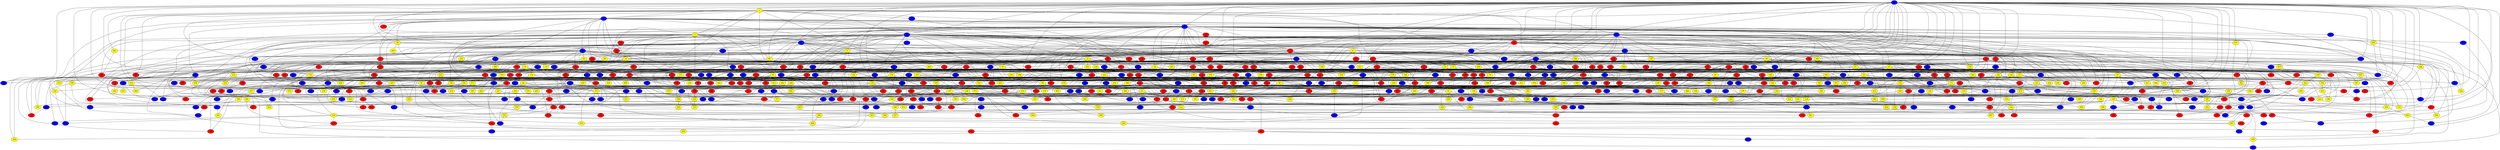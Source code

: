 graph {
0 [style = filled fillcolor = blue];
1 [style = filled fillcolor = yellow];
2 [style = filled fillcolor = blue];
3 [style = filled fillcolor = blue];
4 [style = filled fillcolor = yellow];
5 [style = filled fillcolor = blue];
6 [style = filled fillcolor = blue];
7 [style = filled fillcolor = red];
8 [style = filled fillcolor = blue];
9 [style = filled fillcolor = blue];
10 [style = filled fillcolor = red];
11 [style = filled fillcolor = yellow];
12 [style = filled fillcolor = red];
13 [style = filled fillcolor = red];
14 [style = filled fillcolor = yellow];
15 [style = filled fillcolor = red];
16 [style = filled fillcolor = yellow];
17 [style = filled fillcolor = blue];
18 [style = filled fillcolor = blue];
19 [style = filled fillcolor = blue];
20 [style = filled fillcolor = red];
21 [style = filled fillcolor = yellow];
22 [style = filled fillcolor = yellow];
23 [style = filled fillcolor = yellow];
24 [style = filled fillcolor = blue];
25 [style = filled fillcolor = blue];
26 [style = filled fillcolor = yellow];
27 [style = filled fillcolor = red];
28 [style = filled fillcolor = red];
29 [style = filled fillcolor = yellow];
30 [style = filled fillcolor = red];
31 [style = filled fillcolor = red];
32 [style = filled fillcolor = yellow];
33 [style = filled fillcolor = blue];
34 [style = filled fillcolor = red];
35 [style = filled fillcolor = red];
36 [style = filled fillcolor = blue];
37 [style = filled fillcolor = red];
38 [style = filled fillcolor = yellow];
39 [style = filled fillcolor = yellow];
40 [style = filled fillcolor = red];
41 [style = filled fillcolor = red];
42 [style = filled fillcolor = red];
43 [style = filled fillcolor = yellow];
44 [style = filled fillcolor = red];
45 [style = filled fillcolor = yellow];
46 [style = filled fillcolor = yellow];
47 [style = filled fillcolor = yellow];
48 [style = filled fillcolor = yellow];
49 [style = filled fillcolor = blue];
50 [style = filled fillcolor = red];
51 [style = filled fillcolor = red];
52 [style = filled fillcolor = red];
53 [style = filled fillcolor = yellow];
54 [style = filled fillcolor = red];
55 [style = filled fillcolor = red];
56 [style = filled fillcolor = blue];
57 [style = filled fillcolor = blue];
58 [style = filled fillcolor = yellow];
59 [style = filled fillcolor = red];
60 [style = filled fillcolor = yellow];
61 [style = filled fillcolor = yellow];
62 [style = filled fillcolor = red];
63 [style = filled fillcolor = red];
64 [style = filled fillcolor = blue];
65 [style = filled fillcolor = blue];
66 [style = filled fillcolor = yellow];
67 [style = filled fillcolor = yellow];
68 [style = filled fillcolor = blue];
69 [style = filled fillcolor = blue];
70 [style = filled fillcolor = red];
71 [style = filled fillcolor = yellow];
72 [style = filled fillcolor = red];
73 [style = filled fillcolor = blue];
74 [style = filled fillcolor = red];
75 [style = filled fillcolor = red];
76 [style = filled fillcolor = yellow];
77 [style = filled fillcolor = red];
78 [style = filled fillcolor = blue];
79 [style = filled fillcolor = yellow];
80 [style = filled fillcolor = blue];
81 [style = filled fillcolor = yellow];
82 [style = filled fillcolor = red];
83 [style = filled fillcolor = red];
84 [style = filled fillcolor = blue];
85 [style = filled fillcolor = yellow];
86 [style = filled fillcolor = yellow];
87 [style = filled fillcolor = blue];
88 [style = filled fillcolor = red];
89 [style = filled fillcolor = red];
90 [style = filled fillcolor = blue];
91 [style = filled fillcolor = yellow];
92 [style = filled fillcolor = red];
93 [style = filled fillcolor = blue];
94 [style = filled fillcolor = blue];
95 [style = filled fillcolor = yellow];
96 [style = filled fillcolor = red];
97 [style = filled fillcolor = blue];
98 [style = filled fillcolor = red];
99 [style = filled fillcolor = blue];
100 [style = filled fillcolor = red];
101 [style = filled fillcolor = blue];
102 [style = filled fillcolor = yellow];
103 [style = filled fillcolor = red];
104 [style = filled fillcolor = red];
105 [style = filled fillcolor = red];
106 [style = filled fillcolor = yellow];
107 [style = filled fillcolor = blue];
108 [style = filled fillcolor = red];
109 [style = filled fillcolor = red];
110 [style = filled fillcolor = yellow];
111 [style = filled fillcolor = red];
112 [style = filled fillcolor = yellow];
113 [style = filled fillcolor = red];
114 [style = filled fillcolor = blue];
115 [style = filled fillcolor = blue];
116 [style = filled fillcolor = yellow];
117 [style = filled fillcolor = yellow];
118 [style = filled fillcolor = blue];
119 [style = filled fillcolor = yellow];
120 [style = filled fillcolor = yellow];
121 [style = filled fillcolor = blue];
122 [style = filled fillcolor = red];
123 [style = filled fillcolor = red];
124 [style = filled fillcolor = yellow];
125 [style = filled fillcolor = red];
126 [style = filled fillcolor = red];
127 [style = filled fillcolor = yellow];
128 [style = filled fillcolor = yellow];
129 [style = filled fillcolor = blue];
130 [style = filled fillcolor = red];
131 [style = filled fillcolor = red];
132 [style = filled fillcolor = blue];
133 [style = filled fillcolor = blue];
134 [style = filled fillcolor = yellow];
135 [style = filled fillcolor = red];
136 [style = filled fillcolor = red];
137 [style = filled fillcolor = yellow];
138 [style = filled fillcolor = yellow];
139 [style = filled fillcolor = red];
140 [style = filled fillcolor = yellow];
141 [style = filled fillcolor = yellow];
142 [style = filled fillcolor = red];
143 [style = filled fillcolor = red];
144 [style = filled fillcolor = red];
145 [style = filled fillcolor = red];
146 [style = filled fillcolor = yellow];
147 [style = filled fillcolor = yellow];
148 [style = filled fillcolor = yellow];
149 [style = filled fillcolor = yellow];
150 [style = filled fillcolor = red];
151 [style = filled fillcolor = red];
152 [style = filled fillcolor = red];
153 [style = filled fillcolor = yellow];
154 [style = filled fillcolor = yellow];
155 [style = filled fillcolor = red];
156 [style = filled fillcolor = yellow];
157 [style = filled fillcolor = blue];
158 [style = filled fillcolor = blue];
159 [style = filled fillcolor = yellow];
160 [style = filled fillcolor = red];
161 [style = filled fillcolor = red];
162 [style = filled fillcolor = yellow];
163 [style = filled fillcolor = yellow];
164 [style = filled fillcolor = blue];
165 [style = filled fillcolor = yellow];
166 [style = filled fillcolor = yellow];
167 [style = filled fillcolor = blue];
168 [style = filled fillcolor = red];
169 [style = filled fillcolor = red];
170 [style = filled fillcolor = yellow];
171 [style = filled fillcolor = yellow];
172 [style = filled fillcolor = red];
173 [style = filled fillcolor = red];
174 [style = filled fillcolor = red];
175 [style = filled fillcolor = yellow];
176 [style = filled fillcolor = red];
177 [style = filled fillcolor = yellow];
178 [style = filled fillcolor = red];
179 [style = filled fillcolor = yellow];
180 [style = filled fillcolor = blue];
181 [style = filled fillcolor = yellow];
182 [style = filled fillcolor = blue];
183 [style = filled fillcolor = blue];
184 [style = filled fillcolor = blue];
185 [style = filled fillcolor = blue];
186 [style = filled fillcolor = yellow];
187 [style = filled fillcolor = blue];
188 [style = filled fillcolor = red];
189 [style = filled fillcolor = yellow];
190 [style = filled fillcolor = yellow];
191 [style = filled fillcolor = red];
192 [style = filled fillcolor = blue];
193 [style = filled fillcolor = red];
194 [style = filled fillcolor = blue];
195 [style = filled fillcolor = red];
196 [style = filled fillcolor = yellow];
197 [style = filled fillcolor = blue];
198 [style = filled fillcolor = yellow];
199 [style = filled fillcolor = red];
200 [style = filled fillcolor = red];
201 [style = filled fillcolor = red];
202 [style = filled fillcolor = red];
203 [style = filled fillcolor = yellow];
204 [style = filled fillcolor = red];
205 [style = filled fillcolor = yellow];
206 [style = filled fillcolor = yellow];
207 [style = filled fillcolor = red];
208 [style = filled fillcolor = yellow];
209 [style = filled fillcolor = yellow];
210 [style = filled fillcolor = red];
211 [style = filled fillcolor = red];
212 [style = filled fillcolor = blue];
213 [style = filled fillcolor = red];
214 [style = filled fillcolor = yellow];
215 [style = filled fillcolor = yellow];
216 [style = filled fillcolor = red];
217 [style = filled fillcolor = red];
218 [style = filled fillcolor = yellow];
219 [style = filled fillcolor = red];
220 [style = filled fillcolor = blue];
221 [style = filled fillcolor = yellow];
222 [style = filled fillcolor = red];
223 [style = filled fillcolor = red];
224 [style = filled fillcolor = blue];
225 [style = filled fillcolor = yellow];
226 [style = filled fillcolor = blue];
227 [style = filled fillcolor = red];
228 [style = filled fillcolor = blue];
229 [style = filled fillcolor = blue];
230 [style = filled fillcolor = yellow];
231 [style = filled fillcolor = yellow];
232 [style = filled fillcolor = yellow];
233 [style = filled fillcolor = yellow];
234 [style = filled fillcolor = yellow];
235 [style = filled fillcolor = red];
236 [style = filled fillcolor = blue];
237 [style = filled fillcolor = red];
238 [style = filled fillcolor = yellow];
239 [style = filled fillcolor = red];
240 [style = filled fillcolor = yellow];
241 [style = filled fillcolor = yellow];
242 [style = filled fillcolor = red];
243 [style = filled fillcolor = red];
244 [style = filled fillcolor = red];
245 [style = filled fillcolor = yellow];
246 [style = filled fillcolor = yellow];
247 [style = filled fillcolor = blue];
248 [style = filled fillcolor = red];
249 [style = filled fillcolor = red];
250 [style = filled fillcolor = yellow];
251 [style = filled fillcolor = red];
252 [style = filled fillcolor = yellow];
253 [style = filled fillcolor = red];
254 [style = filled fillcolor = yellow];
255 [style = filled fillcolor = yellow];
256 [style = filled fillcolor = red];
257 [style = filled fillcolor = yellow];
258 [style = filled fillcolor = red];
259 [style = filled fillcolor = red];
260 [style = filled fillcolor = yellow];
261 [style = filled fillcolor = red];
262 [style = filled fillcolor = red];
263 [style = filled fillcolor = blue];
264 [style = filled fillcolor = yellow];
265 [style = filled fillcolor = red];
266 [style = filled fillcolor = blue];
267 [style = filled fillcolor = red];
268 [style = filled fillcolor = yellow];
269 [style = filled fillcolor = blue];
270 [style = filled fillcolor = yellow];
271 [style = filled fillcolor = yellow];
272 [style = filled fillcolor = yellow];
273 [style = filled fillcolor = red];
274 [style = filled fillcolor = blue];
275 [style = filled fillcolor = blue];
276 [style = filled fillcolor = yellow];
277 [style = filled fillcolor = blue];
278 [style = filled fillcolor = yellow];
279 [style = filled fillcolor = blue];
280 [style = filled fillcolor = blue];
281 [style = filled fillcolor = blue];
282 [style = filled fillcolor = red];
283 [style = filled fillcolor = red];
284 [style = filled fillcolor = red];
285 [style = filled fillcolor = red];
286 [style = filled fillcolor = blue];
287 [style = filled fillcolor = yellow];
288 [style = filled fillcolor = blue];
289 [style = filled fillcolor = red];
290 [style = filled fillcolor = yellow];
291 [style = filled fillcolor = yellow];
292 [style = filled fillcolor = red];
293 [style = filled fillcolor = yellow];
294 [style = filled fillcolor = red];
295 [style = filled fillcolor = yellow];
296 [style = filled fillcolor = yellow];
297 [style = filled fillcolor = blue];
298 [style = filled fillcolor = blue];
299 [style = filled fillcolor = blue];
300 [style = filled fillcolor = yellow];
301 [style = filled fillcolor = blue];
302 [style = filled fillcolor = blue];
303 [style = filled fillcolor = red];
304 [style = filled fillcolor = yellow];
305 [style = filled fillcolor = yellow];
306 [style = filled fillcolor = yellow];
307 [style = filled fillcolor = red];
308 [style = filled fillcolor = red];
309 [style = filled fillcolor = yellow];
310 [style = filled fillcolor = yellow];
311 [style = filled fillcolor = red];
312 [style = filled fillcolor = yellow];
313 [style = filled fillcolor = red];
314 [style = filled fillcolor = yellow];
315 [style = filled fillcolor = blue];
316 [style = filled fillcolor = yellow];
317 [style = filled fillcolor = blue];
318 [style = filled fillcolor = blue];
319 [style = filled fillcolor = blue];
320 [style = filled fillcolor = blue];
321 [style = filled fillcolor = red];
322 [style = filled fillcolor = yellow];
323 [style = filled fillcolor = yellow];
324 [style = filled fillcolor = red];
325 [style = filled fillcolor = yellow];
326 [style = filled fillcolor = blue];
327 [style = filled fillcolor = red];
328 [style = filled fillcolor = red];
329 [style = filled fillcolor = red];
330 [style = filled fillcolor = blue];
331 [style = filled fillcolor = yellow];
332 [style = filled fillcolor = blue];
333 [style = filled fillcolor = red];
334 [style = filled fillcolor = blue];
335 [style = filled fillcolor = red];
336 [style = filled fillcolor = blue];
337 [style = filled fillcolor = red];
338 [style = filled fillcolor = blue];
339 [style = filled fillcolor = red];
340 [style = filled fillcolor = blue];
341 [style = filled fillcolor = yellow];
342 [style = filled fillcolor = red];
343 [style = filled fillcolor = blue];
344 [style = filled fillcolor = blue];
345 [style = filled fillcolor = yellow];
346 [style = filled fillcolor = yellow];
347 [style = filled fillcolor = blue];
348 [style = filled fillcolor = yellow];
349 [style = filled fillcolor = blue];
350 [style = filled fillcolor = yellow];
351 [style = filled fillcolor = yellow];
352 [style = filled fillcolor = yellow];
353 [style = filled fillcolor = blue];
354 [style = filled fillcolor = yellow];
355 [style = filled fillcolor = blue];
356 [style = filled fillcolor = red];
357 [style = filled fillcolor = red];
358 [style = filled fillcolor = red];
359 [style = filled fillcolor = red];
360 [style = filled fillcolor = yellow];
361 [style = filled fillcolor = yellow];
362 [style = filled fillcolor = yellow];
363 [style = filled fillcolor = red];
364 [style = filled fillcolor = yellow];
365 [style = filled fillcolor = yellow];
366 [style = filled fillcolor = blue];
367 [style = filled fillcolor = yellow];
368 [style = filled fillcolor = blue];
369 [style = filled fillcolor = yellow];
370 [style = filled fillcolor = blue];
371 [style = filled fillcolor = red];
372 [style = filled fillcolor = blue];
373 [style = filled fillcolor = blue];
374 [style = filled fillcolor = yellow];
375 [style = filled fillcolor = yellow];
376 [style = filled fillcolor = red];
377 [style = filled fillcolor = yellow];
378 [style = filled fillcolor = yellow];
379 [style = filled fillcolor = yellow];
380 [style = filled fillcolor = red];
381 [style = filled fillcolor = yellow];
382 [style = filled fillcolor = yellow];
383 [style = filled fillcolor = blue];
384 [style = filled fillcolor = red];
385 [style = filled fillcolor = yellow];
386 [style = filled fillcolor = blue];
387 [style = filled fillcolor = blue];
388 [style = filled fillcolor = blue];
389 [style = filled fillcolor = yellow];
390 [style = filled fillcolor = yellow];
391 [style = filled fillcolor = red];
392 [style = filled fillcolor = blue];
393 [style = filled fillcolor = red];
394 [style = filled fillcolor = red];
395 [style = filled fillcolor = blue];
396 [style = filled fillcolor = yellow];
397 [style = filled fillcolor = yellow];
398 [style = filled fillcolor = blue];
399 [style = filled fillcolor = yellow];
400 [style = filled fillcolor = red];
401 [style = filled fillcolor = yellow];
402 [style = filled fillcolor = yellow];
403 [style = filled fillcolor = yellow];
404 [style = filled fillcolor = yellow];
405 [style = filled fillcolor = blue];
406 [style = filled fillcolor = red];
407 [style = filled fillcolor = red];
408 [style = filled fillcolor = red];
409 [style = filled fillcolor = yellow];
410 [style = filled fillcolor = blue];
411 [style = filled fillcolor = yellow];
412 [style = filled fillcolor = red];
413 [style = filled fillcolor = red];
414 [style = filled fillcolor = yellow];
415 [style = filled fillcolor = blue];
416 [style = filled fillcolor = red];
417 [style = filled fillcolor = red];
418 [style = filled fillcolor = yellow];
419 [style = filled fillcolor = blue];
420 [style = filled fillcolor = red];
421 [style = filled fillcolor = blue];
422 [style = filled fillcolor = yellow];
423 [style = filled fillcolor = yellow];
424 [style = filled fillcolor = blue];
425 [style = filled fillcolor = red];
426 [style = filled fillcolor = blue];
427 [style = filled fillcolor = yellow];
428 [style = filled fillcolor = yellow];
429 [style = filled fillcolor = blue];
430 [style = filled fillcolor = yellow];
431 [style = filled fillcolor = yellow];
432 [style = filled fillcolor = yellow];
433 [style = filled fillcolor = red];
434 [style = filled fillcolor = yellow];
435 [style = filled fillcolor = blue];
436 [style = filled fillcolor = red];
437 [style = filled fillcolor = blue];
438 [style = filled fillcolor = blue];
439 [style = filled fillcolor = blue];
440 [style = filled fillcolor = blue];
441 [style = filled fillcolor = red];
442 [style = filled fillcolor = yellow];
443 [style = filled fillcolor = red];
444 [style = filled fillcolor = blue];
445 [style = filled fillcolor = red];
446 [style = filled fillcolor = blue];
447 [style = filled fillcolor = yellow];
448 [style = filled fillcolor = red];
449 [style = filled fillcolor = red];
450 [style = filled fillcolor = blue];
451 [style = filled fillcolor = yellow];
452 [style = filled fillcolor = red];
453 [style = filled fillcolor = red];
454 [style = filled fillcolor = blue];
455 [style = filled fillcolor = red];
456 [style = filled fillcolor = blue];
457 [style = filled fillcolor = blue];
458 [style = filled fillcolor = red];
459 [style = filled fillcolor = yellow];
460 [style = filled fillcolor = blue];
461 [style = filled fillcolor = yellow];
462 [style = filled fillcolor = yellow];
463 [style = filled fillcolor = blue];
464 [style = filled fillcolor = yellow];
465 [style = filled fillcolor = red];
466 [style = filled fillcolor = yellow];
467 [style = filled fillcolor = yellow];
468 [style = filled fillcolor = blue];
469 [style = filled fillcolor = red];
470 [style = filled fillcolor = blue];
471 [style = filled fillcolor = blue];
472 [style = filled fillcolor = yellow];
473 [style = filled fillcolor = blue];
474 [style = filled fillcolor = blue];
475 [style = filled fillcolor = red];
476 [style = filled fillcolor = blue];
477 [style = filled fillcolor = blue];
478 [style = filled fillcolor = yellow];
479 [style = filled fillcolor = red];
480 [style = filled fillcolor = blue];
481 [style = filled fillcolor = yellow];
482 [style = filled fillcolor = yellow];
483 [style = filled fillcolor = red];
484 [style = filled fillcolor = blue];
485 [style = filled fillcolor = red];
486 [style = filled fillcolor = yellow];
487 [style = filled fillcolor = red];
488 [style = filled fillcolor = red];
489 [style = filled fillcolor = yellow];
490 [style = filled fillcolor = blue];
491 [style = filled fillcolor = yellow];
492 [style = filled fillcolor = red];
493 [style = filled fillcolor = blue];
494 [style = filled fillcolor = yellow];
495 [style = filled fillcolor = yellow];
496 [style = filled fillcolor = blue];
497 [style = filled fillcolor = red];
498 [style = filled fillcolor = yellow];
499 [style = filled fillcolor = blue];
500 [style = filled fillcolor = red];
501 [style = filled fillcolor = yellow];
502 [style = filled fillcolor = yellow];
503 [style = filled fillcolor = yellow];
504 [style = filled fillcolor = red];
505 [style = filled fillcolor = yellow];
506 [style = filled fillcolor = blue];
507 [style = filled fillcolor = blue];
508 [style = filled fillcolor = yellow];
509 [style = filled fillcolor = yellow];
510 [style = filled fillcolor = red];
511 [style = filled fillcolor = yellow];
512 [style = filled fillcolor = blue];
513 [style = filled fillcolor = blue];
514 [style = filled fillcolor = red];
515 [style = filled fillcolor = blue];
516 [style = filled fillcolor = red];
517 [style = filled fillcolor = yellow];
518 [style = filled fillcolor = red];
519 [style = filled fillcolor = red];
520 [style = filled fillcolor = yellow];
521 [style = filled fillcolor = yellow];
522 [style = filled fillcolor = red];
523 [style = filled fillcolor = red];
524 [style = filled fillcolor = red];
525 [style = filled fillcolor = red];
526 [style = filled fillcolor = yellow];
527 [style = filled fillcolor = yellow];
528 [style = filled fillcolor = blue];
529 [style = filled fillcolor = blue];
530 [style = filled fillcolor = yellow];
531 [style = filled fillcolor = yellow];
532 [style = filled fillcolor = yellow];
533 [style = filled fillcolor = blue];
534 [style = filled fillcolor = red];
535 [style = filled fillcolor = red];
536 [style = filled fillcolor = blue];
537 [style = filled fillcolor = yellow];
538 [style = filled fillcolor = red];
539 [style = filled fillcolor = red];
540 [style = filled fillcolor = red];
541 [style = filled fillcolor = blue];
542 [style = filled fillcolor = yellow];
543 [style = filled fillcolor = red];
544 [style = filled fillcolor = red];
545 [style = filled fillcolor = blue];
546 [style = filled fillcolor = red];
547 [style = filled fillcolor = red];
548 [style = filled fillcolor = blue];
549 [style = filled fillcolor = red];
550 [style = filled fillcolor = yellow];
551 [style = filled fillcolor = blue];
552 [style = filled fillcolor = blue];
553 [style = filled fillcolor = red];
554 [style = filled fillcolor = yellow];
555 [style = filled fillcolor = blue];
556 [style = filled fillcolor = red];
557 [style = filled fillcolor = yellow];
558 [style = filled fillcolor = blue];
559 [style = filled fillcolor = red];
560 [style = filled fillcolor = blue];
561 [style = filled fillcolor = blue];
562 [style = filled fillcolor = blue];
563 [style = filled fillcolor = yellow];
564 [style = filled fillcolor = red];
565 [style = filled fillcolor = red];
566 [style = filled fillcolor = blue];
567 [style = filled fillcolor = red];
568 [style = filled fillcolor = red];
569 [style = filled fillcolor = blue];
570 [style = filled fillcolor = yellow];
571 [style = filled fillcolor = red];
572 [style = filled fillcolor = blue];
573 [style = filled fillcolor = red];
574 [style = filled fillcolor = yellow];
575 [style = filled fillcolor = blue];
576 [style = filled fillcolor = blue];
577 [style = filled fillcolor = blue];
578 [style = filled fillcolor = red];
579 [style = filled fillcolor = blue];
580 [style = filled fillcolor = red];
581 [style = filled fillcolor = yellow];
582 [style = filled fillcolor = blue];
583 [style = filled fillcolor = red];
584 [style = filled fillcolor = yellow];
585 [style = filled fillcolor = red];
586 [style = filled fillcolor = red];
587 [style = filled fillcolor = yellow];
588 [style = filled fillcolor = yellow];
589 [style = filled fillcolor = yellow];
590 [style = filled fillcolor = blue];
591 [style = filled fillcolor = red];
592 [style = filled fillcolor = yellow];
593 [style = filled fillcolor = red];
594 [style = filled fillcolor = blue];
595 [style = filled fillcolor = yellow];
596 [style = filled fillcolor = red];
597 [style = filled fillcolor = red];
598 [style = filled fillcolor = blue];
599 [style = filled fillcolor = red];
600 [style = filled fillcolor = yellow];
601 [style = filled fillcolor = yellow];
602 [style = filled fillcolor = red];
603 [style = filled fillcolor = yellow];
604 [style = filled fillcolor = red];
605 [style = filled fillcolor = red];
606 [style = filled fillcolor = yellow];
607 [style = filled fillcolor = red];
608 [style = filled fillcolor = blue];
609 [style = filled fillcolor = blue];
610 [style = filled fillcolor = yellow];
611 [style = filled fillcolor = blue];
612 [style = filled fillcolor = yellow];
613 [style = filled fillcolor = red];
614 [style = filled fillcolor = yellow];
615 [style = filled fillcolor = yellow];
616 [style = filled fillcolor = yellow];
617 [style = filled fillcolor = red];
618 [style = filled fillcolor = yellow];
619 [style = filled fillcolor = yellow];
620 [style = filled fillcolor = red];
621 [style = filled fillcolor = blue];
622 [style = filled fillcolor = yellow];
623 [style = filled fillcolor = blue];
624 [style = filled fillcolor = yellow];
625 [style = filled fillcolor = red];
626 [style = filled fillcolor = yellow];
627 [style = filled fillcolor = red];
628 [style = filled fillcolor = blue];
629 [style = filled fillcolor = blue];
630 [style = filled fillcolor = yellow];
631 [style = filled fillcolor = yellow];
632 [style = filled fillcolor = yellow];
633 [style = filled fillcolor = red];
634 [style = filled fillcolor = blue];
635 [style = filled fillcolor = blue];
636 [style = filled fillcolor = yellow];
637 [style = filled fillcolor = blue];
638 [style = filled fillcolor = blue];
639 [style = filled fillcolor = blue];
640 [style = filled fillcolor = blue];
641 [style = filled fillcolor = blue];
642 [style = filled fillcolor = blue];
643 [style = filled fillcolor = red];
644 [style = filled fillcolor = red];
645 [style = filled fillcolor = blue];
646 [style = filled fillcolor = red];
647 [style = filled fillcolor = red];
648 [style = filled fillcolor = red];
649 [style = filled fillcolor = red];
650 [style = filled fillcolor = blue];
651 [style = filled fillcolor = red];
652 [style = filled fillcolor = red];
653 [style = filled fillcolor = blue];
654 [style = filled fillcolor = yellow];
655 [style = filled fillcolor = yellow];
656 [style = filled fillcolor = red];
657 [style = filled fillcolor = red];
658 [style = filled fillcolor = blue];
659 [style = filled fillcolor = yellow];
660 [style = filled fillcolor = red];
661 [style = filled fillcolor = red];
662 [style = filled fillcolor = yellow];
663 [style = filled fillcolor = yellow];
664 [style = filled fillcolor = yellow];
665 [style = filled fillcolor = blue];
666 [style = filled fillcolor = yellow];
667 [style = filled fillcolor = yellow];
668 [style = filled fillcolor = blue];
669 [style = filled fillcolor = red];
670 [style = filled fillcolor = yellow];
671 [style = filled fillcolor = blue];
672 [style = filled fillcolor = yellow];
673 [style = filled fillcolor = yellow];
674 [style = filled fillcolor = blue];
675 [style = filled fillcolor = yellow];
676 [style = filled fillcolor = blue];
677 [style = filled fillcolor = blue];
678 [style = filled fillcolor = blue];
679 [style = filled fillcolor = yellow];
680 [style = filled fillcolor = red];
681 [style = filled fillcolor = red];
682 [style = filled fillcolor = red];
683 [style = filled fillcolor = red];
684 [style = filled fillcolor = red];
685 [style = filled fillcolor = yellow];
686 [style = filled fillcolor = yellow];
687 [style = filled fillcolor = blue];
688 [style = filled fillcolor = blue];
689 [style = filled fillcolor = blue];
690 [style = filled fillcolor = red];
691 [style = filled fillcolor = red];
692 [style = filled fillcolor = yellow];
693 [style = filled fillcolor = blue];
694 [style = filled fillcolor = yellow];
695 [style = filled fillcolor = blue];
696 [style = filled fillcolor = yellow];
697 [style = filled fillcolor = red];
698 [style = filled fillcolor = red];
699 [style = filled fillcolor = yellow];
700 [style = filled fillcolor = yellow];
701 [style = filled fillcolor = red];
702 [style = filled fillcolor = yellow];
703 [style = filled fillcolor = yellow];
0 -- 5;
0 -- 7;
0 -- 8;
0 -- 10;
0 -- 13;
0 -- 15;
0 -- 17;
0 -- 19;
0 -- 23;
0 -- 25;
0 -- 28;
0 -- 38;
0 -- 44;
0 -- 45;
0 -- 56;
0 -- 64;
0 -- 74;
0 -- 82;
0 -- 85;
0 -- 90;
0 -- 101;
0 -- 119;
0 -- 135;
0 -- 138;
0 -- 140;
0 -- 150;
0 -- 151;
0 -- 156;
0 -- 165;
0 -- 182;
0 -- 195;
0 -- 201;
0 -- 209;
0 -- 211;
0 -- 4;
0 -- 3;
0 -- 2;
0 -- 1;
0 -- 217;
0 -- 252;
0 -- 287;
0 -- 306;
0 -- 322;
0 -- 331;
0 -- 401;
0 -- 429;
0 -- 464;
0 -- 468;
0 -- 498;
0 -- 507;
0 -- 518;
0 -- 523;
0 -- 545;
0 -- 576;
0 -- 585;
0 -- 615;
0 -- 647;
0 -- 655;
0 -- 664;
1 -- 2;
1 -- 3;
1 -- 4;
1 -- 5;
1 -- 8;
1 -- 9;
1 -- 15;
1 -- 17;
1 -- 48;
1 -- 126;
1 -- 157;
1 -- 197;
1 -- 227;
1 -- 274;
1 -- 330;
1 -- 362;
1 -- 482;
1 -- 512;
1 -- 569;
1 -- 619;
2 -- 3;
2 -- 7;
2 -- 9;
2 -- 22;
2 -- 27;
2 -- 30;
2 -- 36;
2 -- 48;
2 -- 55;
2 -- 90;
2 -- 92;
2 -- 101;
2 -- 104;
2 -- 182;
2 -- 188;
2 -- 200;
2 -- 233;
2 -- 242;
2 -- 263;
2 -- 372;
2 -- 373;
2 -- 472;
2 -- 551;
2 -- 648;
3 -- 4;
3 -- 5;
3 -- 6;
3 -- 7;
3 -- 8;
3 -- 11;
3 -- 12;
3 -- 23;
3 -- 24;
3 -- 26;
3 -- 39;
3 -- 40;
3 -- 50;
3 -- 52;
3 -- 65;
3 -- 69;
3 -- 70;
3 -- 74;
3 -- 77;
3 -- 102;
3 -- 127;
3 -- 149;
3 -- 163;
3 -- 168;
3 -- 175;
3 -- 210;
3 -- 216;
3 -- 246;
3 -- 265;
3 -- 275;
3 -- 355;
3 -- 408;
3 -- 414;
3 -- 437;
3 -- 438;
3 -- 458;
3 -- 480;
3 -- 521;
3 -- 537;
3 -- 540;
3 -- 564;
3 -- 654;
3 -- 663;
3 -- 675;
3 -- 681;
4 -- 6;
4 -- 13;
4 -- 30;
4 -- 31;
4 -- 38;
4 -- 42;
4 -- 46;
4 -- 54;
4 -- 81;
4 -- 85;
4 -- 104;
4 -- 165;
4 -- 185;
4 -- 207;
4 -- 251;
4 -- 313;
4 -- 331;
4 -- 431;
4 -- 487;
4 -- 629;
4 -- 656;
4 -- 700;
5 -- 6;
5 -- 9;
5 -- 10;
5 -- 11;
5 -- 12;
5 -- 14;
5 -- 16;
5 -- 21;
5 -- 32;
5 -- 34;
5 -- 35;
5 -- 37;
5 -- 49;
5 -- 52;
5 -- 65;
5 -- 72;
5 -- 83;
5 -- 85;
5 -- 91;
5 -- 93;
5 -- 107;
5 -- 109;
5 -- 119;
5 -- 123;
5 -- 133;
5 -- 140;
5 -- 232;
5 -- 242;
5 -- 244;
5 -- 254;
5 -- 309;
5 -- 311;
5 -- 338;
5 -- 354;
5 -- 392;
5 -- 395;
5 -- 477;
5 -- 499;
5 -- 519;
5 -- 546;
6 -- 11;
6 -- 20;
6 -- 36;
6 -- 62;
6 -- 73;
6 -- 76;
6 -- 128;
6 -- 130;
6 -- 187;
6 -- 208;
6 -- 239;
6 -- 270;
6 -- 302;
6 -- 334;
6 -- 339;
6 -- 362;
6 -- 404;
6 -- 511;
6 -- 662;
7 -- 12;
7 -- 17;
7 -- 22;
7 -- 27;
7 -- 29;
7 -- 60;
7 -- 139;
7 -- 182;
7 -- 200;
7 -- 201;
7 -- 203;
7 -- 209;
7 -- 222;
7 -- 260;
7 -- 276;
7 -- 318;
7 -- 343;
7 -- 368;
7 -- 395;
7 -- 396;
7 -- 508;
7 -- 530;
7 -- 536;
7 -- 564;
7 -- 579;
7 -- 603;
8 -- 10;
8 -- 13;
8 -- 18;
8 -- 19;
8 -- 25;
8 -- 41;
8 -- 42;
8 -- 44;
8 -- 48;
8 -- 50;
8 -- 62;
8 -- 75;
8 -- 87;
8 -- 146;
8 -- 149;
8 -- 155;
8 -- 194;
8 -- 287;
8 -- 296;
8 -- 328;
8 -- 342;
8 -- 356;
8 -- 419;
8 -- 423;
8 -- 430;
8 -- 452;
8 -- 520;
8 -- 535;
8 -- 639;
8 -- 652;
8 -- 674;
9 -- 14;
9 -- 20;
9 -- 30;
9 -- 33;
9 -- 39;
9 -- 60;
9 -- 78;
9 -- 79;
9 -- 84;
9 -- 86;
9 -- 103;
9 -- 108;
9 -- 115;
9 -- 128;
9 -- 154;
9 -- 158;
9 -- 198;
9 -- 255;
9 -- 295;
9 -- 408;
9 -- 437;
9 -- 491;
9 -- 553;
9 -- 569;
10 -- 27;
10 -- 88;
10 -- 164;
10 -- 279;
10 -- 397;
10 -- 429;
10 -- 514;
10 -- 661;
10 -- 682;
11 -- 14;
11 -- 24;
11 -- 26;
11 -- 41;
11 -- 145;
11 -- 157;
11 -- 184;
11 -- 404;
11 -- 543;
11 -- 557;
12 -- 20;
12 -- 31;
12 -- 49;
12 -- 57;
12 -- 80;
12 -- 88;
12 -- 100;
12 -- 129;
12 -- 155;
12 -- 158;
12 -- 183;
12 -- 203;
12 -- 221;
12 -- 276;
12 -- 314;
12 -- 374;
12 -- 390;
12 -- 405;
12 -- 434;
12 -- 506;
12 -- 560;
12 -- 598;
12 -- 615;
12 -- 644;
12 -- 689;
12 -- 703;
13 -- 21;
13 -- 33;
13 -- 45;
13 -- 56;
13 -- 76;
13 -- 100;
13 -- 123;
13 -- 146;
13 -- 193;
13 -- 209;
13 -- 293;
13 -- 312;
13 -- 316;
13 -- 336;
13 -- 475;
13 -- 476;
13 -- 530;
13 -- 565;
13 -- 580;
13 -- 608;
13 -- 609;
14 -- 16;
14 -- 23;
14 -- 26;
14 -- 34;
14 -- 39;
14 -- 135;
14 -- 139;
14 -- 327;
14 -- 364;
14 -- 496;
14 -- 664;
15 -- 59;
15 -- 77;
15 -- 321;
15 -- 352;
15 -- 366;
15 -- 408;
15 -- 649;
16 -- 100;
16 -- 124;
16 -- 253;
16 -- 369;
16 -- 538;
16 -- 607;
16 -- 620;
17 -- 18;
17 -- 28;
17 -- 34;
17 -- 75;
17 -- 136;
17 -- 194;
17 -- 246;
17 -- 248;
17 -- 261;
17 -- 366;
17 -- 368;
17 -- 393;
17 -- 420;
17 -- 613;
17 -- 627;
18 -- 213;
18 -- 345;
18 -- 514;
19 -- 35;
19 -- 42;
19 -- 73;
19 -- 78;
19 -- 221;
19 -- 339;
19 -- 509;
19 -- 536;
20 -- 55;
20 -- 96;
20 -- 244;
20 -- 325;
20 -- 387;
21 -- 22;
21 -- 58;
21 -- 64;
21 -- 66;
21 -- 137;
21 -- 196;
21 -- 266;
21 -- 283;
21 -- 296;
21 -- 308;
21 -- 402;
21 -- 485;
21 -- 643;
22 -- 37;
22 -- 83;
22 -- 122;
22 -- 129;
22 -- 148;
22 -- 198;
22 -- 230;
22 -- 290;
22 -- 407;
22 -- 422;
22 -- 444;
22 -- 503;
22 -- 591;
22 -- 631;
22 -- 662;
23 -- 47;
23 -- 72;
23 -- 121;
23 -- 131;
23 -- 225;
23 -- 345;
23 -- 421;
23 -- 434;
23 -- 502;
23 -- 547;
23 -- 584;
23 -- 648;
23 -- 653;
24 -- 31;
24 -- 33;
24 -- 35;
24 -- 56;
24 -- 64;
24 -- 68;
24 -- 71;
24 -- 79;
24 -- 89;
24 -- 92;
24 -- 102;
24 -- 108;
24 -- 109;
24 -- 127;
24 -- 166;
24 -- 193;
24 -- 201;
24 -- 202;
24 -- 216;
24 -- 219;
24 -- 223;
24 -- 262;
24 -- 336;
24 -- 350;
24 -- 351;
24 -- 488;
24 -- 600;
24 -- 641;
25 -- 29;
25 -- 37;
25 -- 61;
25 -- 63;
25 -- 86;
25 -- 105;
25 -- 113;
25 -- 163;
25 -- 233;
25 -- 274;
25 -- 350;
25 -- 359;
25 -- 394;
25 -- 455;
25 -- 495;
25 -- 512;
25 -- 562;
25 -- 597;
26 -- 41;
26 -- 95;
26 -- 103;
26 -- 166;
26 -- 554;
27 -- 46;
27 -- 68;
27 -- 120;
27 -- 170;
27 -- 177;
27 -- 566;
27 -- 618;
28 -- 47;
28 -- 51;
28 -- 106;
28 -- 117;
28 -- 118;
28 -- 171;
28 -- 172;
28 -- 247;
28 -- 261;
28 -- 391;
28 -- 449;
28 -- 502;
29 -- 32;
29 -- 43;
29 -- 94;
29 -- 98;
29 -- 99;
29 -- 156;
29 -- 161;
29 -- 297;
29 -- 454;
29 -- 548;
30 -- 235;
30 -- 284;
30 -- 549;
31 -- 175;
31 -- 224;
31 -- 226;
31 -- 678;
32 -- 65;
32 -- 238;
32 -- 302;
32 -- 311;
32 -- 373;
32 -- 461;
32 -- 498;
32 -- 525;
33 -- 46;
33 -- 256;
33 -- 587;
33 -- 621;
34 -- 121;
34 -- 217;
34 -- 568;
35 -- 293;
35 -- 375;
36 -- 80;
36 -- 88;
36 -- 179;
36 -- 214;
36 -- 236;
36 -- 309;
36 -- 384;
36 -- 393;
36 -- 412;
36 -- 538;
37 -- 38;
37 -- 40;
37 -- 83;
37 -- 116;
37 -- 207;
37 -- 378;
37 -- 488;
38 -- 51;
38 -- 58;
38 -- 59;
38 -- 61;
38 -- 63;
38 -- 66;
38 -- 101;
38 -- 120;
38 -- 155;
38 -- 162;
38 -- 206;
38 -- 212;
38 -- 230;
38 -- 371;
38 -- 381;
38 -- 472;
38 -- 486;
40 -- 97;
40 -- 99;
40 -- 123;
40 -- 172;
40 -- 204;
40 -- 346;
40 -- 482;
40 -- 489;
41 -- 81;
41 -- 114;
41 -- 146;
41 -- 218;
41 -- 250;
41 -- 377;
41 -- 409;
41 -- 427;
41 -- 506;
41 -- 514;
41 -- 518;
41 -- 549;
41 -- 607;
41 -- 614;
41 -- 659;
41 -- 696;
42 -- 50;
42 -- 54;
42 -- 161;
42 -- 195;
42 -- 245;
42 -- 258;
42 -- 467;
42 -- 505;
43 -- 45;
43 -- 68;
43 -- 69;
43 -- 78;
43 -- 91;
43 -- 143;
43 -- 285;
43 -- 346;
43 -- 356;
44 -- 63;
44 -- 75;
44 -- 122;
44 -- 171;
44 -- 189;
44 -- 228;
44 -- 432;
44 -- 457;
44 -- 458;
44 -- 460;
44 -- 507;
45 -- 58;
45 -- 152;
45 -- 199;
45 -- 259;
45 -- 537;
45 -- 683;
46 -- 147;
46 -- 413;
46 -- 566;
47 -- 134;
47 -- 153;
47 -- 279;
47 -- 338;
47 -- 397;
47 -- 431;
47 -- 438;
47 -- 459;
47 -- 531;
47 -- 588;
47 -- 611;
48 -- 69;
48 -- 116;
48 -- 205;
48 -- 257;
48 -- 555;
48 -- 608;
49 -- 232;
49 -- 280;
49 -- 321;
49 -- 440;
49 -- 443;
49 -- 490;
49 -- 625;
49 -- 671;
50 -- 97;
50 -- 176;
50 -- 599;
51 -- 53;
51 -- 61;
51 -- 97;
51 -- 137;
51 -- 138;
51 -- 169;
51 -- 173;
51 -- 194;
51 -- 196;
51 -- 304;
51 -- 332;
51 -- 353;
51 -- 375;
51 -- 466;
51 -- 510;
51 -- 516;
51 -- 524;
51 -- 545;
51 -- 619;
51 -- 686;
52 -- 93;
52 -- 231;
52 -- 317;
52 -- 326;
52 -- 634;
53 -- 119;
53 -- 199;
53 -- 268;
53 -- 410;
53 -- 691;
53 -- 694;
54 -- 144;
54 -- 249;
54 -- 269;
54 -- 300;
54 -- 355;
54 -- 406;
54 -- 423;
54 -- 444;
54 -- 538;
54 -- 573;
54 -- 617;
55 -- 174;
55 -- 264;
55 -- 305;
55 -- 344;
55 -- 642;
56 -- 106;
56 -- 316;
56 -- 366;
57 -- 168;
57 -- 235;
57 -- 391;
57 -- 487;
57 -- 609;
57 -- 699;
58 -- 112;
58 -- 173;
58 -- 256;
58 -- 282;
58 -- 320;
58 -- 327;
58 -- 335;
58 -- 508;
58 -- 567;
60 -- 70;
60 -- 76;
60 -- 266;
60 -- 607;
61 -- 62;
61 -- 67;
61 -- 243;
61 -- 267;
61 -- 273;
61 -- 341;
61 -- 374;
61 -- 416;
61 -- 493;
61 -- 566;
62 -- 112;
62 -- 226;
62 -- 286;
62 -- 369;
62 -- 376;
62 -- 478;
62 -- 509;
62 -- 656;
63 -- 243;
63 -- 451;
63 -- 617;
63 -- 644;
64 -- 103;
64 -- 270;
64 -- 336;
64 -- 396;
64 -- 451;
64 -- 605;
65 -- 122;
65 -- 273;
65 -- 292;
65 -- 371;
65 -- 530;
66 -- 177;
66 -- 271;
66 -- 332;
67 -- 131;
67 -- 153;
67 -- 679;
68 -- 73;
68 -- 254;
68 -- 448;
68 -- 495;
68 -- 519;
68 -- 574;
68 -- 673;
69 -- 132;
69 -- 237;
69 -- 363;
69 -- 416;
70 -- 98;
70 -- 258;
70 -- 289;
70 -- 505;
70 -- 551;
70 -- 593;
71 -- 79;
71 -- 110;
71 -- 142;
71 -- 150;
71 -- 277;
71 -- 294;
71 -- 407;
72 -- 87;
72 -- 174;
72 -- 268;
72 -- 417;
73 -- 598;
74 -- 89;
74 -- 102;
74 -- 288;
74 -- 310;
74 -- 490;
74 -- 666;
74 -- 678;
75 -- 95;
75 -- 126;
75 -- 164;
75 -- 184;
75 -- 231;
75 -- 338;
75 -- 467;
75 -- 571;
76 -- 198;
76 -- 241;
76 -- 259;
76 -- 409;
76 -- 676;
77 -- 145;
77 -- 321;
77 -- 457;
77 -- 462;
77 -- 473;
78 -- 126;
78 -- 257;
78 -- 283;
78 -- 361;
79 -- 82;
79 -- 341;
79 -- 453;
80 -- 90;
80 -- 183;
80 -- 412;
80 -- 429;
80 -- 459;
80 -- 592;
81 -- 344;
81 -- 375;
81 -- 473;
81 -- 587;
82 -- 110;
82 -- 318;
82 -- 325;
82 -- 340;
82 -- 365;
82 -- 463;
83 -- 132;
83 -- 323;
83 -- 621;
84 -- 110;
84 -- 208;
84 -- 231;
85 -- 92;
85 -- 181;
85 -- 292;
85 -- 600;
85 -- 606;
86 -- 116;
86 -- 149;
86 -- 387;
87 -- 133;
87 -- 253;
87 -- 424;
88 -- 106;
88 -- 115;
88 -- 169;
88 -- 241;
88 -- 273;
88 -- 305;
88 -- 357;
88 -- 384;
88 -- 427;
88 -- 493;
88 -- 523;
88 -- 693;
89 -- 94;
89 -- 178;
89 -- 529;
89 -- 532;
89 -- 533;
89 -- 670;
90 -- 115;
90 -- 567;
90 -- 690;
91 -- 195;
91 -- 354;
92 -- 136;
92 -- 491;
94 -- 98;
94 -- 282;
94 -- 319;
94 -- 558;
94 -- 697;
95 -- 128;
95 -- 702;
96 -- 276;
96 -- 335;
96 -- 468;
96 -- 481;
97 -- 189;
97 -- 271;
98 -- 177;
98 -- 186;
98 -- 187;
98 -- 212;
98 -- 377;
99 -- 111;
99 -- 167;
99 -- 170;
99 -- 582;
100 -- 206;
100 -- 313;
100 -- 521;
100 -- 541;
100 -- 668;
102 -- 252;
102 -- 254;
102 -- 361;
102 -- 470;
102 -- 535;
102 -- 659;
103 -- 187;
103 -- 358;
104 -- 159;
104 -- 183;
104 -- 215;
104 -- 395;
105 -- 283;
105 -- 393;
105 -- 445;
106 -- 127;
106 -- 174;
106 -- 235;
107 -- 226;
107 -- 532;
108 -- 471;
109 -- 200;
109 -- 239;
109 -- 416;
109 -- 442;
109 -- 636;
109 -- 655;
109 -- 700;
110 -- 301;
110 -- 504;
110 -- 684;
111 -- 330;
112 -- 489;
113 -- 211;
113 -- 248;
113 -- 471;
113 -- 561;
113 -- 651;
114 -- 154;
114 -- 238;
114 -- 278;
114 -- 470;
114 -- 576;
114 -- 590;
114 -- 592;
115 -- 124;
115 -- 176;
115 -- 418;
115 -- 460;
115 -- 563;
115 -- 570;
116 -- 162;
116 -- 192;
116 -- 298;
116 -- 580;
116 -- 616;
117 -- 247;
117 -- 252;
117 -- 390;
117 -- 428;
117 -- 655;
117 -- 702;
118 -- 142;
118 -- 253;
118 -- 278;
118 -- 291;
118 -- 315;
118 -- 410;
119 -- 167;
119 -- 434;
119 -- 628;
120 -- 131;
120 -- 151;
120 -- 266;
120 -- 327;
120 -- 657;
120 -- 686;
121 -- 141;
121 -- 300;
122 -- 243;
122 -- 577;
123 -- 308;
124 -- 528;
125 -- 144;
125 -- 211;
125 -- 324;
125 -- 357;
125 -- 389;
125 -- 433;
126 -- 264;
126 -- 277;
126 -- 290;
126 -- 495;
126 -- 539;
126 -- 560;
127 -- 165;
127 -- 180;
127 -- 335;
128 -- 234;
128 -- 281;
128 -- 441;
130 -- 184;
130 -- 204;
130 -- 269;
130 -- 299;
130 -- 605;
131 -- 667;
131 -- 681;
132 -- 169;
132 -- 210;
132 -- 674;
133 -- 277;
133 -- 691;
134 -- 178;
134 -- 240;
134 -- 383;
134 -- 409;
134 -- 526;
135 -- 150;
135 -- 179;
135 -- 280;
135 -- 312;
135 -- 353;
135 -- 550;
135 -- 595;
135 -- 622;
135 -- 671;
136 -- 303;
136 -- 670;
137 -- 265;
137 -- 275;
137 -- 433;
137 -- 452;
137 -- 501;
137 -- 502;
137 -- 576;
137 -- 638;
139 -- 474;
139 -- 665;
140 -- 160;
140 -- 334;
140 -- 370;
140 -- 391;
140 -- 436;
140 -- 453;
145 -- 220;
145 -- 351;
145 -- 634;
147 -- 516;
147 -- 586;
148 -- 649;
151 -- 392;
151 -- 533;
152 -- 447;
153 -- 578;
155 -- 447;
157 -- 234;
157 -- 414;
157 -- 594;
157 -- 612;
158 -- 175;
158 -- 227;
158 -- 295;
159 -- 208;
159 -- 285;
159 -- 319;
159 -- 367;
159 -- 633;
160 -- 163;
160 -- 166;
161 -- 493;
161 -- 565;
161 -- 690;
162 -- 299;
162 -- 363;
162 -- 483;
163 -- 222;
163 -- 229;
163 -- 263;
164 -- 225;
164 -- 240;
164 -- 258;
164 -- 388;
164 -- 488;
165 -- 674;
166 -- 401;
166 -- 423;
167 -- 333;
167 -- 364;
167 -- 401;
167 -- 421;
167 -- 691;
168 -- 348;
168 -- 439;
169 -- 225;
169 -- 337;
169 -- 385;
170 -- 323;
170 -- 376;
171 -- 180;
171 -- 466;
171 -- 645;
172 -- 214;
172 -- 695;
173 -- 386;
173 -- 584;
174 -- 347;
175 -- 219;
175 -- 398;
175 -- 483;
175 -- 519;
175 -- 528;
176 -- 303;
177 -- 443;
177 -- 461;
177 -- 578;
178 -- 448;
178 -- 615;
179 -- 263;
179 -- 372;
179 -- 574;
180 -- 507;
180 -- 641;
181 -- 525;
181 -- 552;
182 -- 185;
184 -- 294;
184 -- 550;
184 -- 587;
184 -- 632;
184 -- 640;
185 -- 406;
185 -- 467;
186 -- 260;
187 -- 546;
189 -- 229;
189 -- 285;
189 -- 317;
189 -- 456;
189 -- 554;
189 -- 625;
189 -- 637;
190 -- 281;
190 -- 370;
190 -- 552;
191 -- 275;
191 -- 342;
191 -- 425;
191 -- 633;
192 -- 435;
192 -- 586;
193 -- 267;
193 -- 294;
193 -- 315;
193 -- 411;
193 -- 440;
193 -- 465;
193 -- 581;
195 -- 474;
195 -- 500;
196 -- 343;
197 -- 543;
198 -- 245;
198 -- 533;
199 -- 479;
206 -- 257;
207 -- 386;
207 -- 517;
207 -- 665;
209 -- 220;
209 -- 306;
211 -- 223;
211 -- 623;
211 -- 634;
212 -- 360;
212 -- 442;
212 -- 572;
212 -- 657;
213 -- 298;
213 -- 582;
215 -- 218;
215 -- 679;
216 -- 269;
216 -- 424;
216 -- 531;
216 -- 635;
217 -- 233;
217 -- 328;
217 -- 445;
217 -- 473;
219 -- 484;
219 -- 666;
219 -- 673;
219 -- 688;
220 -- 631;
224 -- 262;
224 -- 403;
224 -- 695;
225 -- 455;
228 -- 282;
228 -- 320;
228 -- 372;
229 -- 234;
229 -- 486;
229 -- 500;
229 -- 602;
231 -- 342;
231 -- 463;
231 -- 503;
231 -- 555;
231 -- 631;
232 -- 620;
232 -- 660;
234 -- 262;
234 -- 300;
234 -- 370;
234 -- 510;
234 -- 528;
234 -- 682;
235 -- 249;
235 -- 329;
235 -- 596;
236 -- 241;
236 -- 425;
236 -- 581;
236 -- 617;
237 -- 475;
238 -- 357;
238 -- 458;
238 -- 492;
240 -- 449;
240 -- 591;
241 -- 268;
241 -- 322;
241 -- 407;
242 -- 319;
242 -- 497;
242 -- 543;
242 -- 649;
243 -- 295;
243 -- 426;
245 -- 334;
246 -- 286;
246 -- 380;
246 -- 424;
247 -- 259;
247 -- 260;
247 -- 310;
247 -- 461;
247 -- 577;
248 -- 353;
248 -- 525;
249 -- 250;
249 -- 668;
250 -- 703;
252 -- 272;
253 -- 313;
253 -- 314;
254 -- 457;
254 -- 570;
256 -- 516;
256 -- 583;
256 -- 629;
257 -- 642;
258 -- 405;
259 -- 358;
260 -- 352;
260 -- 635;
261 -- 415;
262 -- 392;
262 -- 523;
262 -- 630;
263 -- 360;
263 -- 603;
264 -- 542;
264 -- 640;
265 -- 476;
266 -- 349;
266 -- 430;
269 -- 307;
269 -- 308;
269 -- 633;
272 -- 389;
273 -- 452;
273 -- 701;
274 -- 444;
274 -- 670;
275 -- 476;
275 -- 529;
277 -- 312;
279 -- 446;
279 -- 599;
280 -- 441;
281 -- 303;
284 -- 301;
284 -- 430;
284 -- 573;
287 -- 520;
287 -- 609;
288 -- 547;
289 -- 347;
289 -- 379;
289 -- 469;
289 -- 623;
290 -- 359;
290 -- 597;
290 -- 686;
291 -- 581;
292 -- 563;
294 -- 374;
294 -- 491;
294 -- 575;
296 -- 333;
296 -- 349;
296 -- 485;
297 -- 368;
297 -- 427;
297 -- 462;
298 -- 698;
299 -- 460;
299 -- 624;
300 -- 380;
301 -- 456;
302 -- 396;
303 -- 324;
304 -- 398;
304 -- 497;
305 -- 571;
306 -- 463;
306 -- 478;
310 -- 693;
311 -- 417;
314 -- 448;
315 -- 414;
316 -- 322;
317 -- 381;
318 -- 348;
319 -- 340;
319 -- 435;
319 -- 522;
320 -- 648;
322 -- 376;
322 -- 692;
324 -- 367;
324 -- 413;
324 -- 557;
325 -- 558;
326 -- 431;
328 -- 351;
328 -- 677;
329 -- 369;
329 -- 415;
329 -- 506;
329 -- 550;
330 -- 383;
331 -- 611;
332 -- 337;
332 -- 511;
332 -- 575;
333 -- 684;
334 -- 384;
336 -- 394;
338 -- 436;
338 -- 589;
340 -- 511;
341 -- 378;
341 -- 526;
342 -- 685;
345 -- 464;
345 -- 605;
346 -- 354;
347 -- 365;
347 -- 377;
347 -- 494;
347 -- 559;
347 -- 672;
348 -- 494;
353 -- 443;
354 -- 559;
356 -- 382;
357 -- 505;
358 -- 470;
359 -- 450;
360 -- 589;
362 -- 487;
363 -- 595;
364 -- 666;
365 -- 536;
367 -- 451;
367 -- 570;
368 -- 498;
369 -- 527;
370 -- 586;
371 -- 433;
371 -- 625;
375 -- 399;
375 -- 499;
375 -- 590;
375 -- 658;
376 -- 534;
376 -- 544;
376 -- 636;
380 -- 404;
380 -- 478;
380 -- 548;
383 -- 504;
384 -- 552;
384 -- 604;
387 -- 656;
388 -- 596;
390 -- 499;
390 -- 513;
391 -- 402;
391 -- 594;
393 -- 595;
394 -- 594;
395 -- 450;
395 -- 471;
397 -- 446;
398 -- 688;
399 -- 400;
400 -- 676;
402 -- 698;
406 -- 417;
407 -- 646;
410 -- 597;
410 -- 671;
414 -- 459;
416 -- 426;
417 -- 508;
417 -- 585;
419 -- 687;
420 -- 428;
424 -- 496;
427 -- 432;
433 -- 545;
437 -- 494;
437 -- 556;
437 -- 561;
438 -- 520;
440 -- 509;
441 -- 699;
442 -- 510;
444 -- 680;
445 -- 628;
445 -- 699;
446 -- 475;
451 -- 572;
451 -- 593;
452 -- 627;
452 -- 660;
455 -- 663;
462 -- 667;
463 -- 677;
466 -- 574;
466 -- 659;
467 -- 647;
469 -- 512;
469 -- 614;
470 -- 492;
470 -- 558;
474 -- 614;
476 -- 630;
478 -- 678;
480 -- 601;
481 -- 675;
487 -- 553;
487 -- 612;
488 -- 537;
488 -- 590;
491 -- 639;
493 -- 624;
499 -- 580;
499 -- 584;
499 -- 652;
500 -- 562;
502 -- 522;
502 -- 559;
508 -- 542;
508 -- 611;
509 -- 596;
515 -- 626;
515 -- 665;
516 -- 541;
517 -- 650;
529 -- 553;
532 -- 640;
540 -- 669;
542 -- 588;
543 -- 591;
544 -- 579;
545 -- 599;
546 -- 629;
549 -- 556;
549 -- 568;
550 -- 654;
550 -- 672;
554 -- 601;
557 -- 623;
560 -- 627;
573 -- 606;
575 -- 601;
577 -- 592;
583 -- 645;
596 -- 682;
600 -- 661;
601 -- 687;
609 -- 637;
610 -- 647;
610 -- 651;
612 -- 664;
626 -- 685;
626 -- 703;
634 -- 638;
657 -- 701;
}

